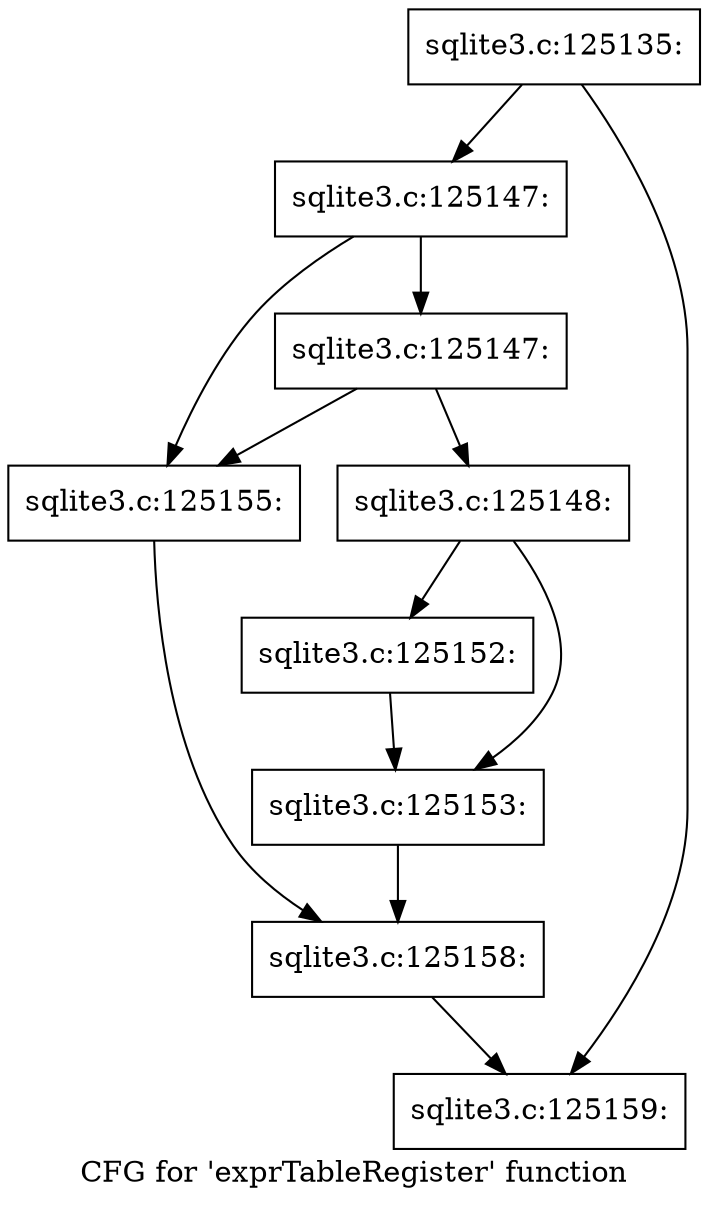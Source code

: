 digraph "CFG for 'exprTableRegister' function" {
	label="CFG for 'exprTableRegister' function";

	Node0x55c0f9e13d70 [shape=record,label="{sqlite3.c:125135:}"];
	Node0x55c0f9e13d70 -> Node0x55c0f7ab98e0;
	Node0x55c0f9e13d70 -> Node0x55c0f7ab9930;
	Node0x55c0f7ab98e0 [shape=record,label="{sqlite3.c:125147:}"];
	Node0x55c0f7ab98e0 -> Node0x55c0f7ab9d60;
	Node0x55c0f7ab98e0 -> Node0x55c0f7ab9d10;
	Node0x55c0f7ab9d60 [shape=record,label="{sqlite3.c:125147:}"];
	Node0x55c0f7ab9d60 -> Node0x55c0f7ab9c70;
	Node0x55c0f7ab9d60 -> Node0x55c0f7ab9d10;
	Node0x55c0f7ab9c70 [shape=record,label="{sqlite3.c:125148:}"];
	Node0x55c0f7ab9c70 -> Node0x55c0f7abb950;
	Node0x55c0f7ab9c70 -> Node0x55c0f7abb9a0;
	Node0x55c0f7abb950 [shape=record,label="{sqlite3.c:125152:}"];
	Node0x55c0f7abb950 -> Node0x55c0f7abb9a0;
	Node0x55c0f7abb9a0 [shape=record,label="{sqlite3.c:125153:}"];
	Node0x55c0f7abb9a0 -> Node0x55c0f7ab9cc0;
	Node0x55c0f7ab9d10 [shape=record,label="{sqlite3.c:125155:}"];
	Node0x55c0f7ab9d10 -> Node0x55c0f7ab9cc0;
	Node0x55c0f7ab9cc0 [shape=record,label="{sqlite3.c:125158:}"];
	Node0x55c0f7ab9cc0 -> Node0x55c0f7ab9930;
	Node0x55c0f7ab9930 [shape=record,label="{sqlite3.c:125159:}"];
}
